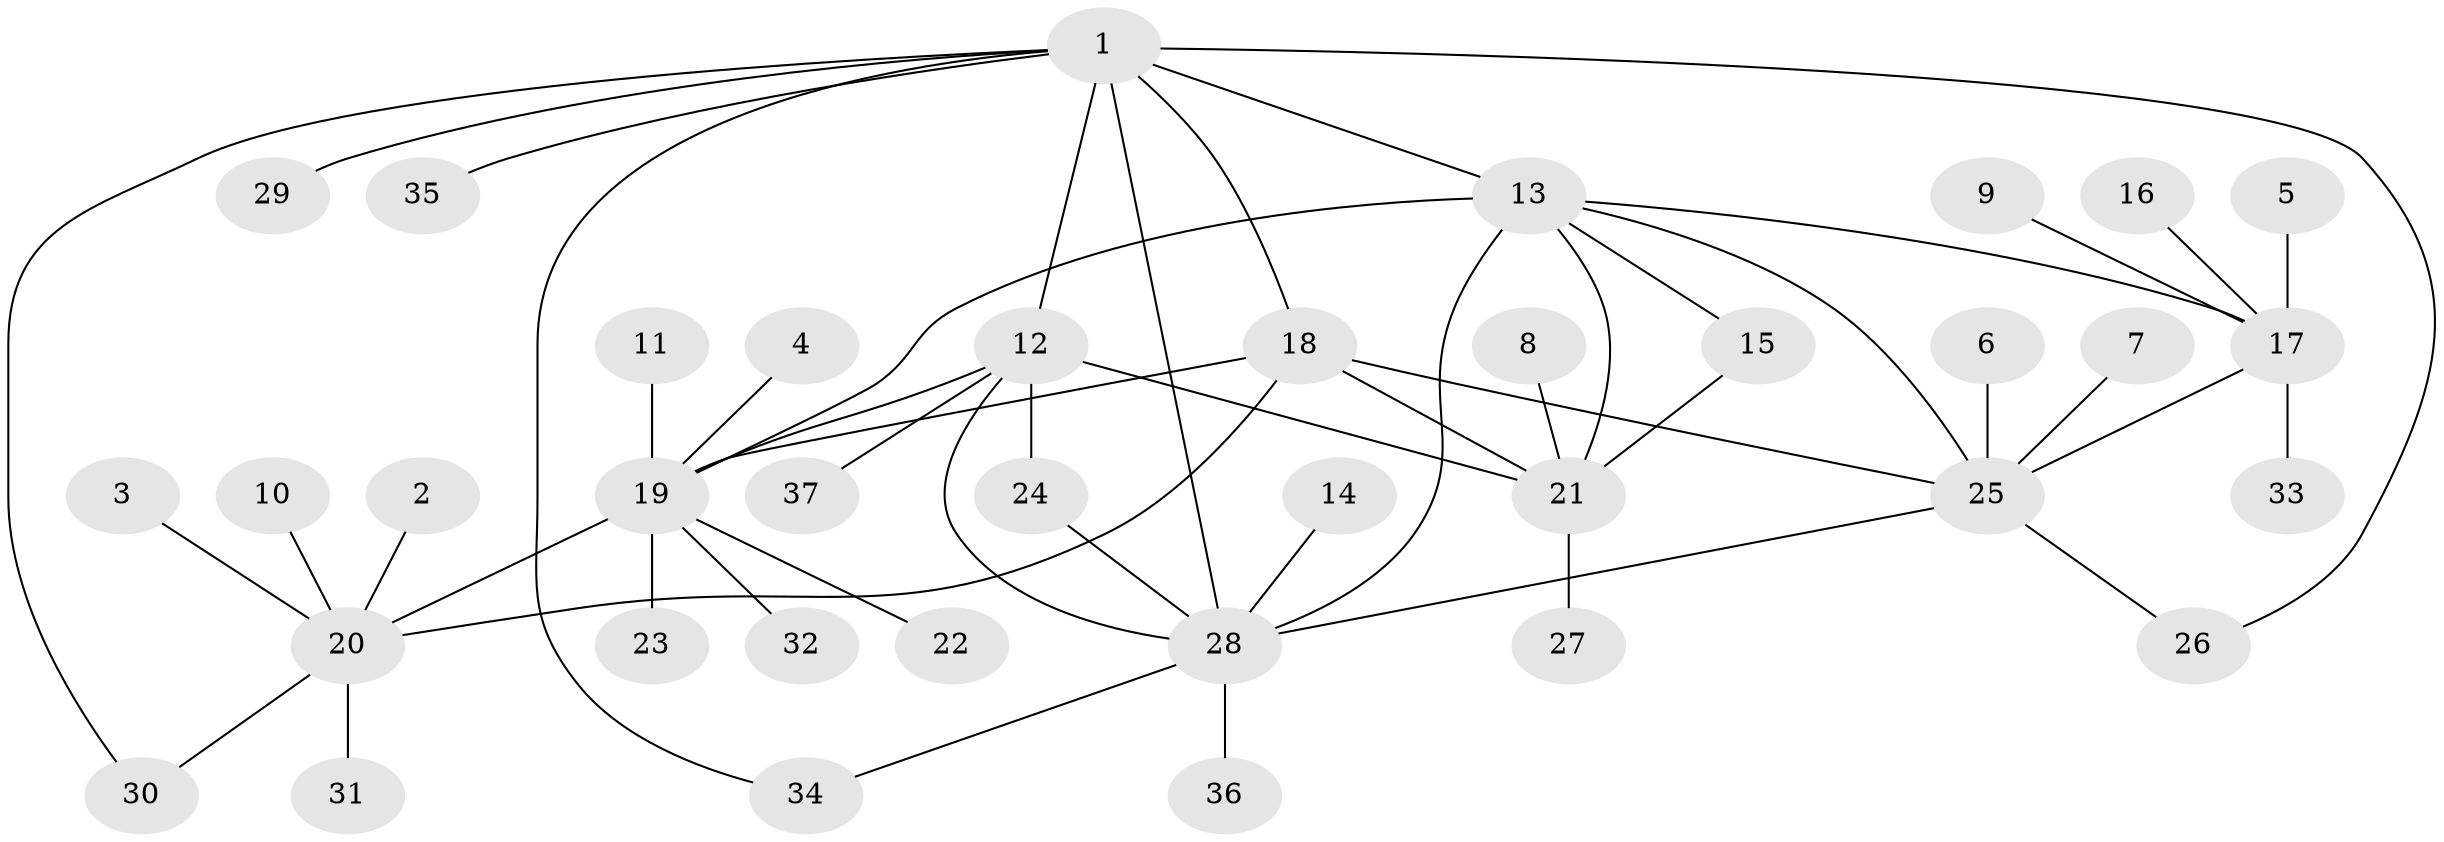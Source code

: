 // original degree distribution, {2: 0.2191780821917808, 12: 0.0136986301369863, 3: 0.0684931506849315, 7: 0.0410958904109589, 6: 0.0136986301369863, 9: 0.0410958904109589, 4: 0.0410958904109589, 8: 0.0273972602739726, 1: 0.5342465753424658}
// Generated by graph-tools (version 1.1) at 2025/26/03/09/25 03:26:46]
// undirected, 37 vertices, 51 edges
graph export_dot {
graph [start="1"]
  node [color=gray90,style=filled];
  1;
  2;
  3;
  4;
  5;
  6;
  7;
  8;
  9;
  10;
  11;
  12;
  13;
  14;
  15;
  16;
  17;
  18;
  19;
  20;
  21;
  22;
  23;
  24;
  25;
  26;
  27;
  28;
  29;
  30;
  31;
  32;
  33;
  34;
  35;
  36;
  37;
  1 -- 12 [weight=1.0];
  1 -- 13 [weight=2.0];
  1 -- 18 [weight=1.0];
  1 -- 26 [weight=1.0];
  1 -- 28 [weight=1.0];
  1 -- 29 [weight=1.0];
  1 -- 30 [weight=1.0];
  1 -- 34 [weight=1.0];
  1 -- 35 [weight=1.0];
  2 -- 20 [weight=1.0];
  3 -- 20 [weight=1.0];
  4 -- 19 [weight=1.0];
  5 -- 17 [weight=1.0];
  6 -- 25 [weight=1.0];
  7 -- 25 [weight=1.0];
  8 -- 21 [weight=1.0];
  9 -- 17 [weight=1.0];
  10 -- 20 [weight=1.0];
  11 -- 19 [weight=1.0];
  12 -- 19 [weight=1.0];
  12 -- 21 [weight=1.0];
  12 -- 24 [weight=1.0];
  12 -- 28 [weight=1.0];
  12 -- 37 [weight=1.0];
  13 -- 15 [weight=1.0];
  13 -- 17 [weight=1.0];
  13 -- 19 [weight=1.0];
  13 -- 21 [weight=1.0];
  13 -- 25 [weight=1.0];
  13 -- 28 [weight=1.0];
  14 -- 28 [weight=1.0];
  15 -- 21 [weight=1.0];
  16 -- 17 [weight=1.0];
  17 -- 25 [weight=1.0];
  17 -- 33 [weight=1.0];
  18 -- 19 [weight=1.0];
  18 -- 20 [weight=1.0];
  18 -- 21 [weight=2.0];
  18 -- 25 [weight=1.0];
  19 -- 20 [weight=1.0];
  19 -- 22 [weight=1.0];
  19 -- 23 [weight=1.0];
  19 -- 32 [weight=1.0];
  20 -- 30 [weight=1.0];
  20 -- 31 [weight=1.0];
  21 -- 27 [weight=1.0];
  24 -- 28 [weight=1.0];
  25 -- 26 [weight=1.0];
  25 -- 28 [weight=1.0];
  28 -- 34 [weight=1.0];
  28 -- 36 [weight=1.0];
}
